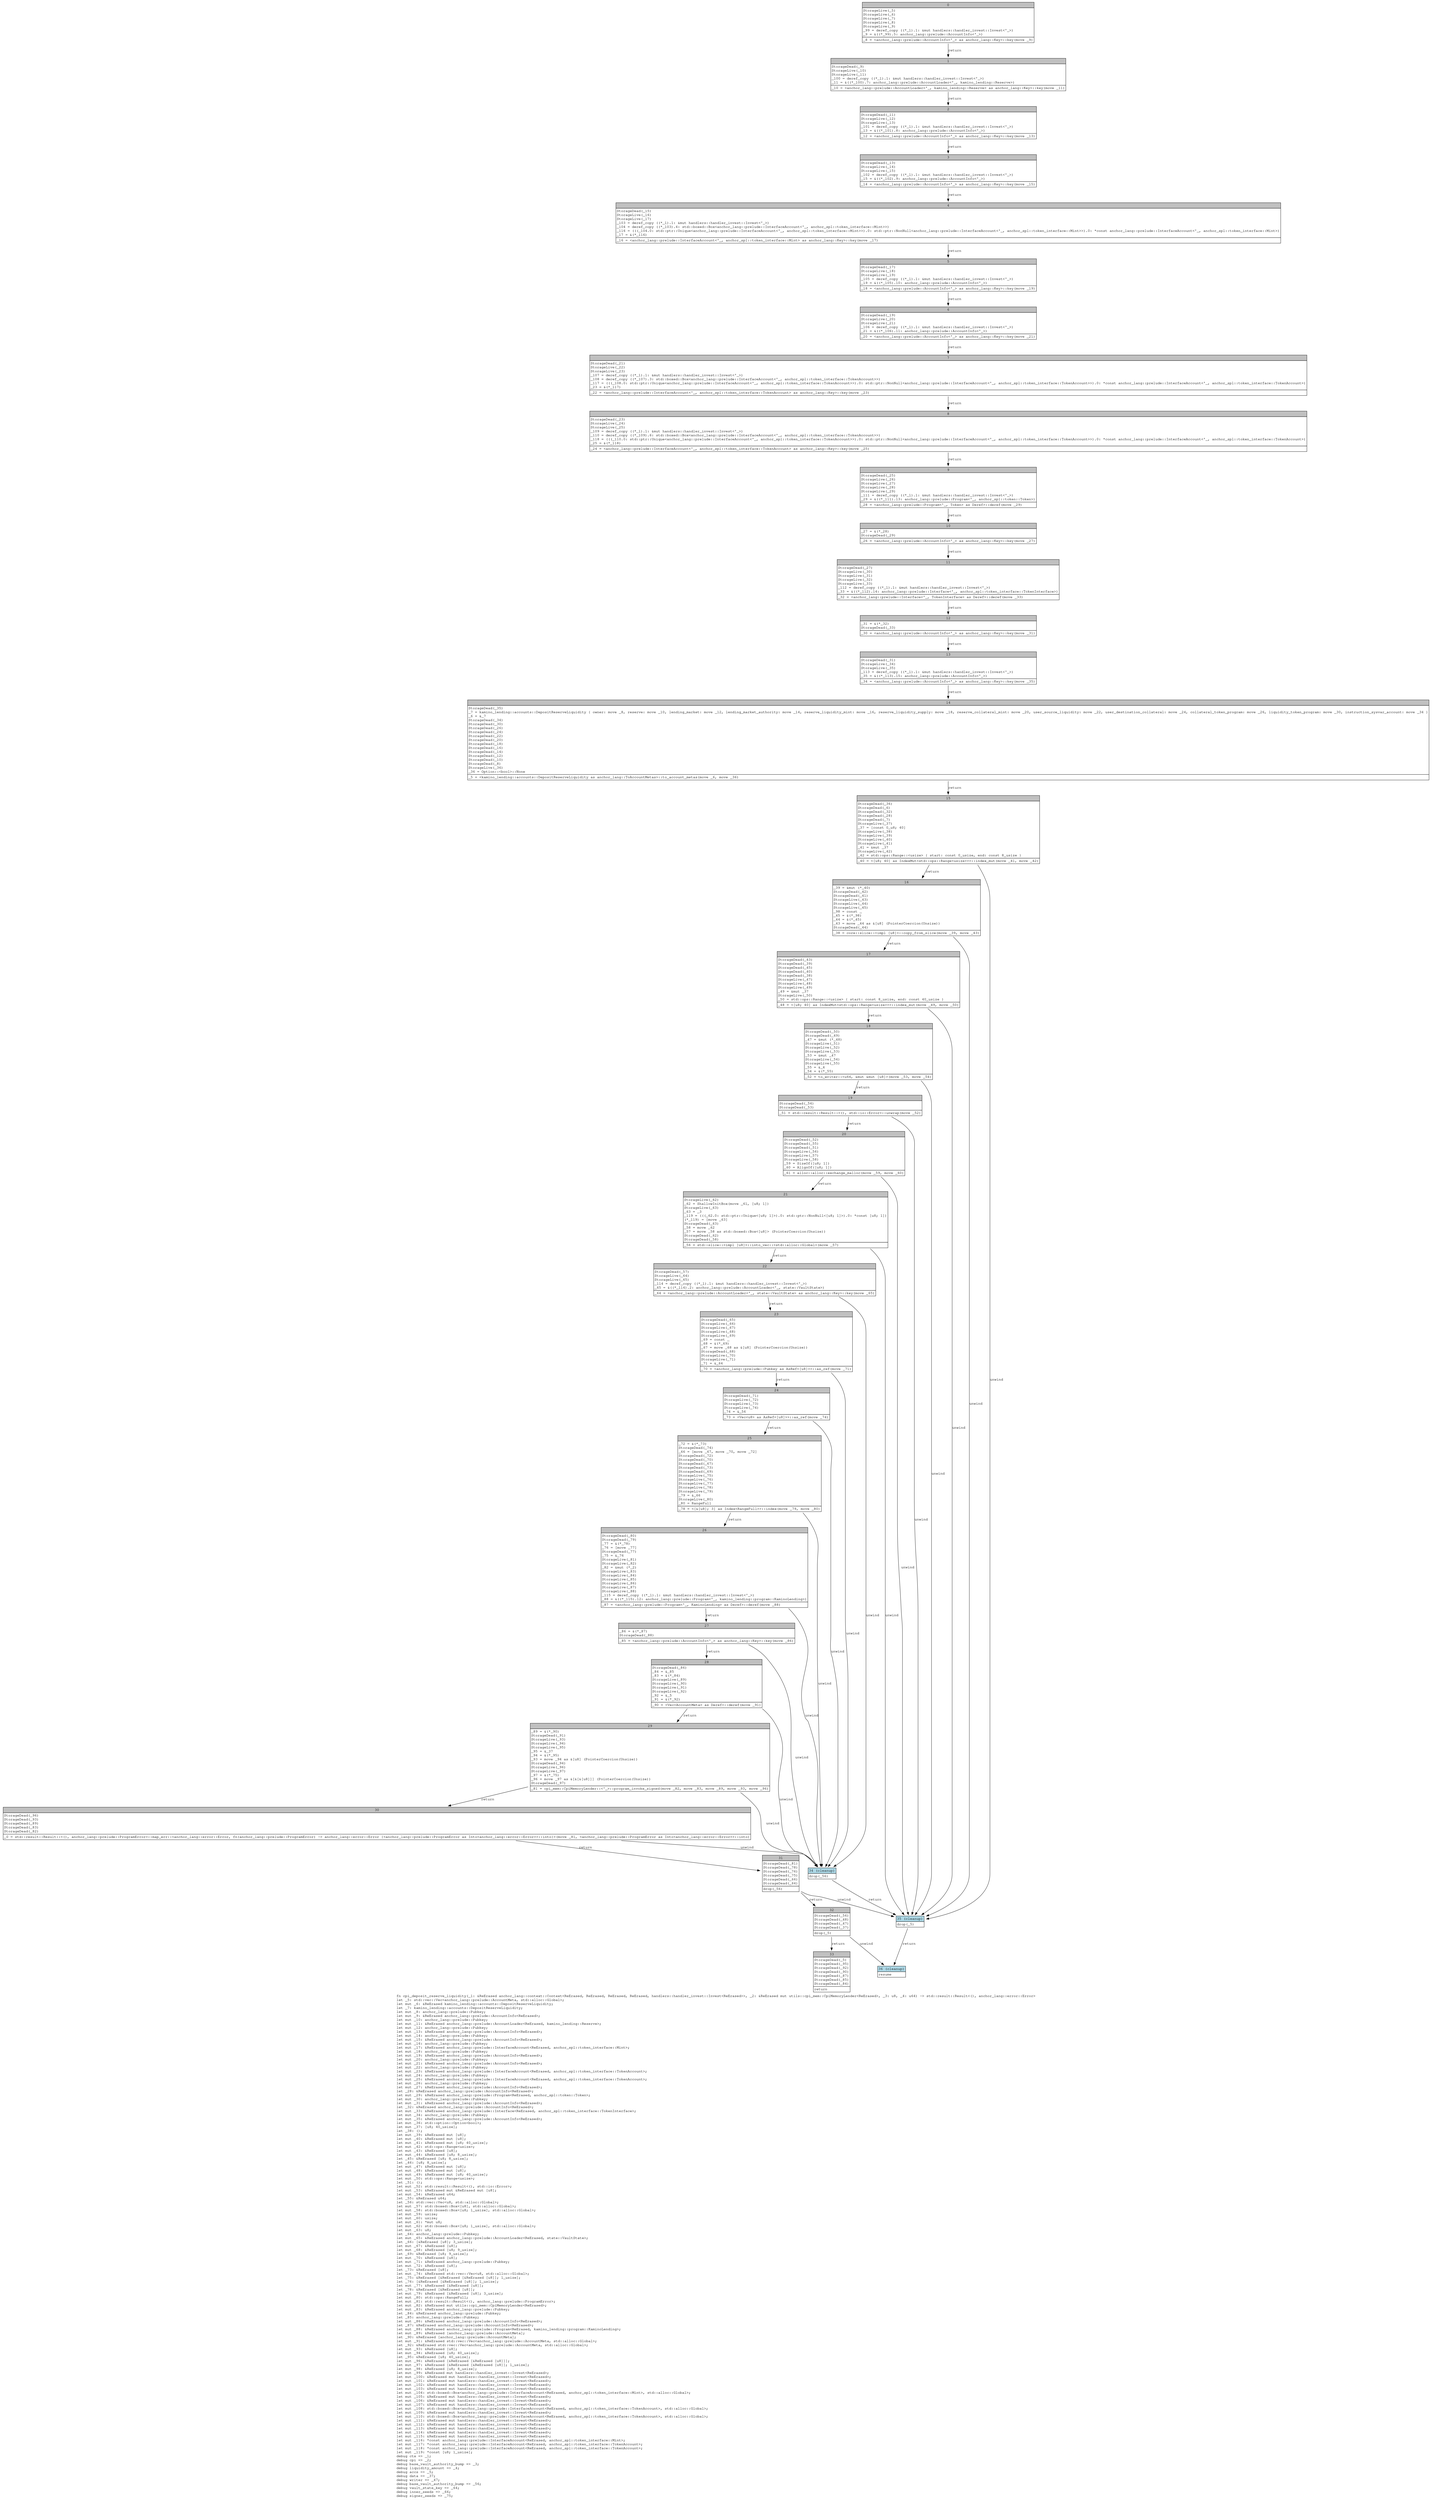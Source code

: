 digraph Mir_0_317 {
    graph [fontname="Courier, monospace"];
    node [fontname="Courier, monospace"];
    edge [fontname="Courier, monospace"];
    label=<fn cpi_deposit_reserve_liquidity(_1: &amp;ReErased anchor_lang::context::Context&lt;ReErased, ReErased, ReErased, ReErased, handlers::handler_invest::Invest&lt;ReErased&gt;&gt;, _2: &amp;ReErased mut utils::cpi_mem::CpiMemoryLender&lt;ReErased&gt;, _3: u8, _4: u64) -&gt; std::result::Result&lt;(), anchor_lang::error::Error&gt;<br align="left"/>let _5: std::vec::Vec&lt;anchor_lang::prelude::AccountMeta, std::alloc::Global&gt;;<br align="left"/>let mut _6: &amp;ReErased kamino_lending::accounts::DepositReserveLiquidity;<br align="left"/>let _7: kamino_lending::accounts::DepositReserveLiquidity;<br align="left"/>let mut _8: anchor_lang::prelude::Pubkey;<br align="left"/>let mut _9: &amp;ReErased anchor_lang::prelude::AccountInfo&lt;ReErased&gt;;<br align="left"/>let mut _10: anchor_lang::prelude::Pubkey;<br align="left"/>let mut _11: &amp;ReErased anchor_lang::prelude::AccountLoader&lt;ReErased, kamino_lending::Reserve&gt;;<br align="left"/>let mut _12: anchor_lang::prelude::Pubkey;<br align="left"/>let mut _13: &amp;ReErased anchor_lang::prelude::AccountInfo&lt;ReErased&gt;;<br align="left"/>let mut _14: anchor_lang::prelude::Pubkey;<br align="left"/>let mut _15: &amp;ReErased anchor_lang::prelude::AccountInfo&lt;ReErased&gt;;<br align="left"/>let mut _16: anchor_lang::prelude::Pubkey;<br align="left"/>let mut _17: &amp;ReErased anchor_lang::prelude::InterfaceAccount&lt;ReErased, anchor_spl::token_interface::Mint&gt;;<br align="left"/>let mut _18: anchor_lang::prelude::Pubkey;<br align="left"/>let mut _19: &amp;ReErased anchor_lang::prelude::AccountInfo&lt;ReErased&gt;;<br align="left"/>let mut _20: anchor_lang::prelude::Pubkey;<br align="left"/>let mut _21: &amp;ReErased anchor_lang::prelude::AccountInfo&lt;ReErased&gt;;<br align="left"/>let mut _22: anchor_lang::prelude::Pubkey;<br align="left"/>let mut _23: &amp;ReErased anchor_lang::prelude::InterfaceAccount&lt;ReErased, anchor_spl::token_interface::TokenAccount&gt;;<br align="left"/>let mut _24: anchor_lang::prelude::Pubkey;<br align="left"/>let mut _25: &amp;ReErased anchor_lang::prelude::InterfaceAccount&lt;ReErased, anchor_spl::token_interface::TokenAccount&gt;;<br align="left"/>let mut _26: anchor_lang::prelude::Pubkey;<br align="left"/>let mut _27: &amp;ReErased anchor_lang::prelude::AccountInfo&lt;ReErased&gt;;<br align="left"/>let _28: &amp;ReErased anchor_lang::prelude::AccountInfo&lt;ReErased&gt;;<br align="left"/>let mut _29: &amp;ReErased anchor_lang::prelude::Program&lt;ReErased, anchor_spl::token::Token&gt;;<br align="left"/>let mut _30: anchor_lang::prelude::Pubkey;<br align="left"/>let mut _31: &amp;ReErased anchor_lang::prelude::AccountInfo&lt;ReErased&gt;;<br align="left"/>let _32: &amp;ReErased anchor_lang::prelude::AccountInfo&lt;ReErased&gt;;<br align="left"/>let mut _33: &amp;ReErased anchor_lang::prelude::Interface&lt;ReErased, anchor_spl::token_interface::TokenInterface&gt;;<br align="left"/>let mut _34: anchor_lang::prelude::Pubkey;<br align="left"/>let mut _35: &amp;ReErased anchor_lang::prelude::AccountInfo&lt;ReErased&gt;;<br align="left"/>let mut _36: std::option::Option&lt;bool&gt;;<br align="left"/>let mut _37: [u8; 40_usize];<br align="left"/>let _38: ();<br align="left"/>let mut _39: &amp;ReErased mut [u8];<br align="left"/>let mut _40: &amp;ReErased mut [u8];<br align="left"/>let mut _41: &amp;ReErased mut [u8; 40_usize];<br align="left"/>let mut _42: std::ops::Range&lt;usize&gt;;<br align="left"/>let mut _43: &amp;ReErased [u8];<br align="left"/>let mut _44: &amp;ReErased [u8; 8_usize];<br align="left"/>let _45: &amp;ReErased [u8; 8_usize];<br align="left"/>let _46: [u8; 8_usize];<br align="left"/>let mut _47: &amp;ReErased mut [u8];<br align="left"/>let mut _48: &amp;ReErased mut [u8];<br align="left"/>let mut _49: &amp;ReErased mut [u8; 40_usize];<br align="left"/>let mut _50: std::ops::Range&lt;usize&gt;;<br align="left"/>let _51: ();<br align="left"/>let mut _52: std::result::Result&lt;(), std::io::Error&gt;;<br align="left"/>let mut _53: &amp;ReErased mut &amp;ReErased mut [u8];<br align="left"/>let mut _54: &amp;ReErased u64;<br align="left"/>let _55: &amp;ReErased u64;<br align="left"/>let _56: std::vec::Vec&lt;u8, std::alloc::Global&gt;;<br align="left"/>let mut _57: std::boxed::Box&lt;[u8], std::alloc::Global&gt;;<br align="left"/>let mut _58: std::boxed::Box&lt;[u8; 1_usize], std::alloc::Global&gt;;<br align="left"/>let mut _59: usize;<br align="left"/>let mut _60: usize;<br align="left"/>let mut _61: *mut u8;<br align="left"/>let mut _62: std::boxed::Box&lt;[u8; 1_usize], std::alloc::Global&gt;;<br align="left"/>let mut _63: u8;<br align="left"/>let _64: anchor_lang::prelude::Pubkey;<br align="left"/>let mut _65: &amp;ReErased anchor_lang::prelude::AccountLoader&lt;ReErased, state::VaultState&gt;;<br align="left"/>let _66: [&amp;ReErased [u8]; 3_usize];<br align="left"/>let mut _67: &amp;ReErased [u8];<br align="left"/>let mut _68: &amp;ReErased [u8; 9_usize];<br align="left"/>let _69: &amp;ReErased [u8; 9_usize];<br align="left"/>let mut _70: &amp;ReErased [u8];<br align="left"/>let mut _71: &amp;ReErased anchor_lang::prelude::Pubkey;<br align="left"/>let mut _72: &amp;ReErased [u8];<br align="left"/>let _73: &amp;ReErased [u8];<br align="left"/>let mut _74: &amp;ReErased std::vec::Vec&lt;u8, std::alloc::Global&gt;;<br align="left"/>let _75: &amp;ReErased [&amp;ReErased [&amp;ReErased [u8]]; 1_usize];<br align="left"/>let _76: [&amp;ReErased [&amp;ReErased [u8]]; 1_usize];<br align="left"/>let mut _77: &amp;ReErased [&amp;ReErased [u8]];<br align="left"/>let _78: &amp;ReErased [&amp;ReErased [u8]];<br align="left"/>let mut _79: &amp;ReErased [&amp;ReErased [u8]; 3_usize];<br align="left"/>let mut _80: std::ops::RangeFull;<br align="left"/>let mut _81: std::result::Result&lt;(), anchor_lang::prelude::ProgramError&gt;;<br align="left"/>let mut _82: &amp;ReErased mut utils::cpi_mem::CpiMemoryLender&lt;ReErased&gt;;<br align="left"/>let mut _83: &amp;ReErased anchor_lang::prelude::Pubkey;<br align="left"/>let _84: &amp;ReErased anchor_lang::prelude::Pubkey;<br align="left"/>let _85: anchor_lang::prelude::Pubkey;<br align="left"/>let mut _86: &amp;ReErased anchor_lang::prelude::AccountInfo&lt;ReErased&gt;;<br align="left"/>let _87: &amp;ReErased anchor_lang::prelude::AccountInfo&lt;ReErased&gt;;<br align="left"/>let mut _88: &amp;ReErased anchor_lang::prelude::Program&lt;ReErased, kamino_lending::program::KaminoLending&gt;;<br align="left"/>let mut _89: &amp;ReErased [anchor_lang::prelude::AccountMeta];<br align="left"/>let _90: &amp;ReErased [anchor_lang::prelude::AccountMeta];<br align="left"/>let mut _91: &amp;ReErased std::vec::Vec&lt;anchor_lang::prelude::AccountMeta, std::alloc::Global&gt;;<br align="left"/>let _92: &amp;ReErased std::vec::Vec&lt;anchor_lang::prelude::AccountMeta, std::alloc::Global&gt;;<br align="left"/>let mut _93: &amp;ReErased [u8];<br align="left"/>let mut _94: &amp;ReErased [u8; 40_usize];<br align="left"/>let _95: &amp;ReErased [u8; 40_usize];<br align="left"/>let mut _96: &amp;ReErased [&amp;ReErased [&amp;ReErased [u8]]];<br align="left"/>let mut _97: &amp;ReErased [&amp;ReErased [&amp;ReErased [u8]]; 1_usize];<br align="left"/>let mut _98: &amp;ReErased [u8; 8_usize];<br align="left"/>let mut _99: &amp;ReErased mut handlers::handler_invest::Invest&lt;ReErased&gt;;<br align="left"/>let mut _100: &amp;ReErased mut handlers::handler_invest::Invest&lt;ReErased&gt;;<br align="left"/>let mut _101: &amp;ReErased mut handlers::handler_invest::Invest&lt;ReErased&gt;;<br align="left"/>let mut _102: &amp;ReErased mut handlers::handler_invest::Invest&lt;ReErased&gt;;<br align="left"/>let mut _103: &amp;ReErased mut handlers::handler_invest::Invest&lt;ReErased&gt;;<br align="left"/>let mut _104: std::boxed::Box&lt;anchor_lang::prelude::InterfaceAccount&lt;ReErased, anchor_spl::token_interface::Mint&gt;, std::alloc::Global&gt;;<br align="left"/>let mut _105: &amp;ReErased mut handlers::handler_invest::Invest&lt;ReErased&gt;;<br align="left"/>let mut _106: &amp;ReErased mut handlers::handler_invest::Invest&lt;ReErased&gt;;<br align="left"/>let mut _107: &amp;ReErased mut handlers::handler_invest::Invest&lt;ReErased&gt;;<br align="left"/>let mut _108: std::boxed::Box&lt;anchor_lang::prelude::InterfaceAccount&lt;ReErased, anchor_spl::token_interface::TokenAccount&gt;, std::alloc::Global&gt;;<br align="left"/>let mut _109: &amp;ReErased mut handlers::handler_invest::Invest&lt;ReErased&gt;;<br align="left"/>let mut _110: std::boxed::Box&lt;anchor_lang::prelude::InterfaceAccount&lt;ReErased, anchor_spl::token_interface::TokenAccount&gt;, std::alloc::Global&gt;;<br align="left"/>let mut _111: &amp;ReErased mut handlers::handler_invest::Invest&lt;ReErased&gt;;<br align="left"/>let mut _112: &amp;ReErased mut handlers::handler_invest::Invest&lt;ReErased&gt;;<br align="left"/>let mut _113: &amp;ReErased mut handlers::handler_invest::Invest&lt;ReErased&gt;;<br align="left"/>let mut _114: &amp;ReErased mut handlers::handler_invest::Invest&lt;ReErased&gt;;<br align="left"/>let mut _115: &amp;ReErased mut handlers::handler_invest::Invest&lt;ReErased&gt;;<br align="left"/>let mut _116: *const anchor_lang::prelude::InterfaceAccount&lt;ReErased, anchor_spl::token_interface::Mint&gt;;<br align="left"/>let mut _117: *const anchor_lang::prelude::InterfaceAccount&lt;ReErased, anchor_spl::token_interface::TokenAccount&gt;;<br align="left"/>let mut _118: *const anchor_lang::prelude::InterfaceAccount&lt;ReErased, anchor_spl::token_interface::TokenAccount&gt;;<br align="left"/>let mut _119: *const [u8; 1_usize];<br align="left"/>debug ctx =&gt; _1;<br align="left"/>debug cpi =&gt; _2;<br align="left"/>debug base_vault_authority_bump =&gt; _3;<br align="left"/>debug liquidity_amount =&gt; _4;<br align="left"/>debug accs =&gt; _5;<br align="left"/>debug data =&gt; _37;<br align="left"/>debug writer =&gt; _47;<br align="left"/>debug base_vault_authority_bump =&gt; _56;<br align="left"/>debug vault_state_key =&gt; _64;<br align="left"/>debug inner_seeds =&gt; _66;<br align="left"/>debug signer_seeds =&gt; _75;<br align="left"/>>;
    bb0__0_317 [shape="none", label=<<table border="0" cellborder="1" cellspacing="0"><tr><td bgcolor="gray" align="center" colspan="1">0</td></tr><tr><td align="left" balign="left">StorageLive(_5)<br/>StorageLive(_6)<br/>StorageLive(_7)<br/>StorageLive(_8)<br/>StorageLive(_9)<br/>_99 = deref_copy ((*_1).1: &amp;mut handlers::handler_invest::Invest&lt;'_&gt;)<br/>_9 = &amp;((*_99).5: anchor_lang::prelude::AccountInfo&lt;'_&gt;)<br/></td></tr><tr><td align="left">_8 = &lt;anchor_lang::prelude::AccountInfo&lt;'_&gt; as anchor_lang::Key&gt;::key(move _9)</td></tr></table>>];
    bb1__0_317 [shape="none", label=<<table border="0" cellborder="1" cellspacing="0"><tr><td bgcolor="gray" align="center" colspan="1">1</td></tr><tr><td align="left" balign="left">StorageDead(_9)<br/>StorageLive(_10)<br/>StorageLive(_11)<br/>_100 = deref_copy ((*_1).1: &amp;mut handlers::handler_invest::Invest&lt;'_&gt;)<br/>_11 = &amp;((*_100).7: anchor_lang::prelude::AccountLoader&lt;'_, kamino_lending::Reserve&gt;)<br/></td></tr><tr><td align="left">_10 = &lt;anchor_lang::prelude::AccountLoader&lt;'_, kamino_lending::Reserve&gt; as anchor_lang::Key&gt;::key(move _11)</td></tr></table>>];
    bb2__0_317 [shape="none", label=<<table border="0" cellborder="1" cellspacing="0"><tr><td bgcolor="gray" align="center" colspan="1">2</td></tr><tr><td align="left" balign="left">StorageDead(_11)<br/>StorageLive(_12)<br/>StorageLive(_13)<br/>_101 = deref_copy ((*_1).1: &amp;mut handlers::handler_invest::Invest&lt;'_&gt;)<br/>_13 = &amp;((*_101).8: anchor_lang::prelude::AccountInfo&lt;'_&gt;)<br/></td></tr><tr><td align="left">_12 = &lt;anchor_lang::prelude::AccountInfo&lt;'_&gt; as anchor_lang::Key&gt;::key(move _13)</td></tr></table>>];
    bb3__0_317 [shape="none", label=<<table border="0" cellborder="1" cellspacing="0"><tr><td bgcolor="gray" align="center" colspan="1">3</td></tr><tr><td align="left" balign="left">StorageDead(_13)<br/>StorageLive(_14)<br/>StorageLive(_15)<br/>_102 = deref_copy ((*_1).1: &amp;mut handlers::handler_invest::Invest&lt;'_&gt;)<br/>_15 = &amp;((*_102).9: anchor_lang::prelude::AccountInfo&lt;'_&gt;)<br/></td></tr><tr><td align="left">_14 = &lt;anchor_lang::prelude::AccountInfo&lt;'_&gt; as anchor_lang::Key&gt;::key(move _15)</td></tr></table>>];
    bb4__0_317 [shape="none", label=<<table border="0" cellborder="1" cellspacing="0"><tr><td bgcolor="gray" align="center" colspan="1">4</td></tr><tr><td align="left" balign="left">StorageDead(_15)<br/>StorageLive(_16)<br/>StorageLive(_17)<br/>_103 = deref_copy ((*_1).1: &amp;mut handlers::handler_invest::Invest&lt;'_&gt;)<br/>_104 = deref_copy ((*_103).4: std::boxed::Box&lt;anchor_lang::prelude::InterfaceAccount&lt;'_, anchor_spl::token_interface::Mint&gt;&gt;)<br/>_116 = (((_104.0: std::ptr::Unique&lt;anchor_lang::prelude::InterfaceAccount&lt;'_, anchor_spl::token_interface::Mint&gt;&gt;).0: std::ptr::NonNull&lt;anchor_lang::prelude::InterfaceAccount&lt;'_, anchor_spl::token_interface::Mint&gt;&gt;).0: *const anchor_lang::prelude::InterfaceAccount&lt;'_, anchor_spl::token_interface::Mint&gt;)<br/>_17 = &amp;(*_116)<br/></td></tr><tr><td align="left">_16 = &lt;anchor_lang::prelude::InterfaceAccount&lt;'_, anchor_spl::token_interface::Mint&gt; as anchor_lang::Key&gt;::key(move _17)</td></tr></table>>];
    bb5__0_317 [shape="none", label=<<table border="0" cellborder="1" cellspacing="0"><tr><td bgcolor="gray" align="center" colspan="1">5</td></tr><tr><td align="left" balign="left">StorageDead(_17)<br/>StorageLive(_18)<br/>StorageLive(_19)<br/>_105 = deref_copy ((*_1).1: &amp;mut handlers::handler_invest::Invest&lt;'_&gt;)<br/>_19 = &amp;((*_105).10: anchor_lang::prelude::AccountInfo&lt;'_&gt;)<br/></td></tr><tr><td align="left">_18 = &lt;anchor_lang::prelude::AccountInfo&lt;'_&gt; as anchor_lang::Key&gt;::key(move _19)</td></tr></table>>];
    bb6__0_317 [shape="none", label=<<table border="0" cellborder="1" cellspacing="0"><tr><td bgcolor="gray" align="center" colspan="1">6</td></tr><tr><td align="left" balign="left">StorageDead(_19)<br/>StorageLive(_20)<br/>StorageLive(_21)<br/>_106 = deref_copy ((*_1).1: &amp;mut handlers::handler_invest::Invest&lt;'_&gt;)<br/>_21 = &amp;((*_106).11: anchor_lang::prelude::AccountInfo&lt;'_&gt;)<br/></td></tr><tr><td align="left">_20 = &lt;anchor_lang::prelude::AccountInfo&lt;'_&gt; as anchor_lang::Key&gt;::key(move _21)</td></tr></table>>];
    bb7__0_317 [shape="none", label=<<table border="0" cellborder="1" cellspacing="0"><tr><td bgcolor="gray" align="center" colspan="1">7</td></tr><tr><td align="left" balign="left">StorageDead(_21)<br/>StorageLive(_22)<br/>StorageLive(_23)<br/>_107 = deref_copy ((*_1).1: &amp;mut handlers::handler_invest::Invest&lt;'_&gt;)<br/>_108 = deref_copy ((*_107).3: std::boxed::Box&lt;anchor_lang::prelude::InterfaceAccount&lt;'_, anchor_spl::token_interface::TokenAccount&gt;&gt;)<br/>_117 = (((_108.0: std::ptr::Unique&lt;anchor_lang::prelude::InterfaceAccount&lt;'_, anchor_spl::token_interface::TokenAccount&gt;&gt;).0: std::ptr::NonNull&lt;anchor_lang::prelude::InterfaceAccount&lt;'_, anchor_spl::token_interface::TokenAccount&gt;&gt;).0: *const anchor_lang::prelude::InterfaceAccount&lt;'_, anchor_spl::token_interface::TokenAccount&gt;)<br/>_23 = &amp;(*_117)<br/></td></tr><tr><td align="left">_22 = &lt;anchor_lang::prelude::InterfaceAccount&lt;'_, anchor_spl::token_interface::TokenAccount&gt; as anchor_lang::Key&gt;::key(move _23)</td></tr></table>>];
    bb8__0_317 [shape="none", label=<<table border="0" cellborder="1" cellspacing="0"><tr><td bgcolor="gray" align="center" colspan="1">8</td></tr><tr><td align="left" balign="left">StorageDead(_23)<br/>StorageLive(_24)<br/>StorageLive(_25)<br/>_109 = deref_copy ((*_1).1: &amp;mut handlers::handler_invest::Invest&lt;'_&gt;)<br/>_110 = deref_copy ((*_109).6: std::boxed::Box&lt;anchor_lang::prelude::InterfaceAccount&lt;'_, anchor_spl::token_interface::TokenAccount&gt;&gt;)<br/>_118 = (((_110.0: std::ptr::Unique&lt;anchor_lang::prelude::InterfaceAccount&lt;'_, anchor_spl::token_interface::TokenAccount&gt;&gt;).0: std::ptr::NonNull&lt;anchor_lang::prelude::InterfaceAccount&lt;'_, anchor_spl::token_interface::TokenAccount&gt;&gt;).0: *const anchor_lang::prelude::InterfaceAccount&lt;'_, anchor_spl::token_interface::TokenAccount&gt;)<br/>_25 = &amp;(*_118)<br/></td></tr><tr><td align="left">_24 = &lt;anchor_lang::prelude::InterfaceAccount&lt;'_, anchor_spl::token_interface::TokenAccount&gt; as anchor_lang::Key&gt;::key(move _25)</td></tr></table>>];
    bb9__0_317 [shape="none", label=<<table border="0" cellborder="1" cellspacing="0"><tr><td bgcolor="gray" align="center" colspan="1">9</td></tr><tr><td align="left" balign="left">StorageDead(_25)<br/>StorageLive(_26)<br/>StorageLive(_27)<br/>StorageLive(_28)<br/>StorageLive(_29)<br/>_111 = deref_copy ((*_1).1: &amp;mut handlers::handler_invest::Invest&lt;'_&gt;)<br/>_29 = &amp;((*_111).13: anchor_lang::prelude::Program&lt;'_, anchor_spl::token::Token&gt;)<br/></td></tr><tr><td align="left">_28 = &lt;anchor_lang::prelude::Program&lt;'_, Token&gt; as Deref&gt;::deref(move _29)</td></tr></table>>];
    bb10__0_317 [shape="none", label=<<table border="0" cellborder="1" cellspacing="0"><tr><td bgcolor="gray" align="center" colspan="1">10</td></tr><tr><td align="left" balign="left">_27 = &amp;(*_28)<br/>StorageDead(_29)<br/></td></tr><tr><td align="left">_26 = &lt;anchor_lang::prelude::AccountInfo&lt;'_&gt; as anchor_lang::Key&gt;::key(move _27)</td></tr></table>>];
    bb11__0_317 [shape="none", label=<<table border="0" cellborder="1" cellspacing="0"><tr><td bgcolor="gray" align="center" colspan="1">11</td></tr><tr><td align="left" balign="left">StorageDead(_27)<br/>StorageLive(_30)<br/>StorageLive(_31)<br/>StorageLive(_32)<br/>StorageLive(_33)<br/>_112 = deref_copy ((*_1).1: &amp;mut handlers::handler_invest::Invest&lt;'_&gt;)<br/>_33 = &amp;((*_112).14: anchor_lang::prelude::Interface&lt;'_, anchor_spl::token_interface::TokenInterface&gt;)<br/></td></tr><tr><td align="left">_32 = &lt;anchor_lang::prelude::Interface&lt;'_, TokenInterface&gt; as Deref&gt;::deref(move _33)</td></tr></table>>];
    bb12__0_317 [shape="none", label=<<table border="0" cellborder="1" cellspacing="0"><tr><td bgcolor="gray" align="center" colspan="1">12</td></tr><tr><td align="left" balign="left">_31 = &amp;(*_32)<br/>StorageDead(_33)<br/></td></tr><tr><td align="left">_30 = &lt;anchor_lang::prelude::AccountInfo&lt;'_&gt; as anchor_lang::Key&gt;::key(move _31)</td></tr></table>>];
    bb13__0_317 [shape="none", label=<<table border="0" cellborder="1" cellspacing="0"><tr><td bgcolor="gray" align="center" colspan="1">13</td></tr><tr><td align="left" balign="left">StorageDead(_31)<br/>StorageLive(_34)<br/>StorageLive(_35)<br/>_113 = deref_copy ((*_1).1: &amp;mut handlers::handler_invest::Invest&lt;'_&gt;)<br/>_35 = &amp;((*_113).15: anchor_lang::prelude::AccountInfo&lt;'_&gt;)<br/></td></tr><tr><td align="left">_34 = &lt;anchor_lang::prelude::AccountInfo&lt;'_&gt; as anchor_lang::Key&gt;::key(move _35)</td></tr></table>>];
    bb14__0_317 [shape="none", label=<<table border="0" cellborder="1" cellspacing="0"><tr><td bgcolor="gray" align="center" colspan="1">14</td></tr><tr><td align="left" balign="left">StorageDead(_35)<br/>_7 = kamino_lending::accounts::DepositReserveLiquidity { owner: move _8, reserve: move _10, lending_market: move _12, lending_market_authority: move _14, reserve_liquidity_mint: move _16, reserve_liquidity_supply: move _18, reserve_collateral_mint: move _20, user_source_liquidity: move _22, user_destination_collateral: move _24, collateral_token_program: move _26, liquidity_token_program: move _30, instruction_sysvar_account: move _34 }<br/>_6 = &amp;_7<br/>StorageDead(_34)<br/>StorageDead(_30)<br/>StorageDead(_26)<br/>StorageDead(_24)<br/>StorageDead(_22)<br/>StorageDead(_20)<br/>StorageDead(_18)<br/>StorageDead(_16)<br/>StorageDead(_14)<br/>StorageDead(_12)<br/>StorageDead(_10)<br/>StorageDead(_8)<br/>StorageLive(_36)<br/>_36 = Option::&lt;bool&gt;::None<br/></td></tr><tr><td align="left">_5 = &lt;kamino_lending::accounts::DepositReserveLiquidity as anchor_lang::ToAccountMetas&gt;::to_account_metas(move _6, move _36)</td></tr></table>>];
    bb15__0_317 [shape="none", label=<<table border="0" cellborder="1" cellspacing="0"><tr><td bgcolor="gray" align="center" colspan="1">15</td></tr><tr><td align="left" balign="left">StorageDead(_36)<br/>StorageDead(_6)<br/>StorageDead(_32)<br/>StorageDead(_28)<br/>StorageDead(_7)<br/>StorageLive(_37)<br/>_37 = [const 0_u8; 40]<br/>StorageLive(_38)<br/>StorageLive(_39)<br/>StorageLive(_40)<br/>StorageLive(_41)<br/>_41 = &amp;mut _37<br/>StorageLive(_42)<br/>_42 = std::ops::Range::&lt;usize&gt; { start: const 0_usize, end: const 8_usize }<br/></td></tr><tr><td align="left">_40 = &lt;[u8; 40] as IndexMut&lt;std::ops::Range&lt;usize&gt;&gt;&gt;::index_mut(move _41, move _42)</td></tr></table>>];
    bb16__0_317 [shape="none", label=<<table border="0" cellborder="1" cellspacing="0"><tr><td bgcolor="gray" align="center" colspan="1">16</td></tr><tr><td align="left" balign="left">_39 = &amp;mut (*_40)<br/>StorageDead(_42)<br/>StorageDead(_41)<br/>StorageLive(_43)<br/>StorageLive(_44)<br/>StorageLive(_45)<br/>_98 = const _<br/>_45 = &amp;(*_98)<br/>_44 = &amp;(*_45)<br/>_43 = move _44 as &amp;[u8] (PointerCoercion(Unsize))<br/>StorageDead(_44)<br/></td></tr><tr><td align="left">_38 = core::slice::&lt;impl [u8]&gt;::copy_from_slice(move _39, move _43)</td></tr></table>>];
    bb17__0_317 [shape="none", label=<<table border="0" cellborder="1" cellspacing="0"><tr><td bgcolor="gray" align="center" colspan="1">17</td></tr><tr><td align="left" balign="left">StorageDead(_43)<br/>StorageDead(_39)<br/>StorageDead(_45)<br/>StorageDead(_40)<br/>StorageDead(_38)<br/>StorageLive(_47)<br/>StorageLive(_48)<br/>StorageLive(_49)<br/>_49 = &amp;mut _37<br/>StorageLive(_50)<br/>_50 = std::ops::Range::&lt;usize&gt; { start: const 8_usize, end: const 40_usize }<br/></td></tr><tr><td align="left">_48 = &lt;[u8; 40] as IndexMut&lt;std::ops::Range&lt;usize&gt;&gt;&gt;::index_mut(move _49, move _50)</td></tr></table>>];
    bb18__0_317 [shape="none", label=<<table border="0" cellborder="1" cellspacing="0"><tr><td bgcolor="gray" align="center" colspan="1">18</td></tr><tr><td align="left" balign="left">StorageDead(_50)<br/>StorageDead(_49)<br/>_47 = &amp;mut (*_48)<br/>StorageLive(_51)<br/>StorageLive(_52)<br/>StorageLive(_53)<br/>_53 = &amp;mut _47<br/>StorageLive(_54)<br/>StorageLive(_55)<br/>_55 = &amp;_4<br/>_54 = &amp;(*_55)<br/></td></tr><tr><td align="left">_52 = to_writer::&lt;u64, &amp;mut &amp;mut [u8]&gt;(move _53, move _54)</td></tr></table>>];
    bb19__0_317 [shape="none", label=<<table border="0" cellborder="1" cellspacing="0"><tr><td bgcolor="gray" align="center" colspan="1">19</td></tr><tr><td align="left" balign="left">StorageDead(_54)<br/>StorageDead(_53)<br/></td></tr><tr><td align="left">_51 = std::result::Result::&lt;(), std::io::Error&gt;::unwrap(move _52)</td></tr></table>>];
    bb20__0_317 [shape="none", label=<<table border="0" cellborder="1" cellspacing="0"><tr><td bgcolor="gray" align="center" colspan="1">20</td></tr><tr><td align="left" balign="left">StorageDead(_52)<br/>StorageDead(_55)<br/>StorageDead(_51)<br/>StorageLive(_56)<br/>StorageLive(_57)<br/>StorageLive(_58)<br/>_59 = SizeOf([u8; 1])<br/>_60 = AlignOf([u8; 1])<br/></td></tr><tr><td align="left">_61 = alloc::alloc::exchange_malloc(move _59, move _60)</td></tr></table>>];
    bb21__0_317 [shape="none", label=<<table border="0" cellborder="1" cellspacing="0"><tr><td bgcolor="gray" align="center" colspan="1">21</td></tr><tr><td align="left" balign="left">StorageLive(_62)<br/>_62 = ShallowInitBox(move _61, [u8; 1])<br/>StorageLive(_63)<br/>_63 = _3<br/>_119 = (((_62.0: std::ptr::Unique&lt;[u8; 1]&gt;).0: std::ptr::NonNull&lt;[u8; 1]&gt;).0: *const [u8; 1])<br/>(*_119) = [move _63]<br/>StorageDead(_63)<br/>_58 = move _62<br/>_57 = move _58 as std::boxed::Box&lt;[u8]&gt; (PointerCoercion(Unsize))<br/>StorageDead(_62)<br/>StorageDead(_58)<br/></td></tr><tr><td align="left">_56 = std::slice::&lt;impl [u8]&gt;::into_vec::&lt;std::alloc::Global&gt;(move _57)</td></tr></table>>];
    bb22__0_317 [shape="none", label=<<table border="0" cellborder="1" cellspacing="0"><tr><td bgcolor="gray" align="center" colspan="1">22</td></tr><tr><td align="left" balign="left">StorageDead(_57)<br/>StorageLive(_64)<br/>StorageLive(_65)<br/>_114 = deref_copy ((*_1).1: &amp;mut handlers::handler_invest::Invest&lt;'_&gt;)<br/>_65 = &amp;((*_114).2: anchor_lang::prelude::AccountLoader&lt;'_, state::VaultState&gt;)<br/></td></tr><tr><td align="left">_64 = &lt;anchor_lang::prelude::AccountLoader&lt;'_, state::VaultState&gt; as anchor_lang::Key&gt;::key(move _65)</td></tr></table>>];
    bb23__0_317 [shape="none", label=<<table border="0" cellborder="1" cellspacing="0"><tr><td bgcolor="gray" align="center" colspan="1">23</td></tr><tr><td align="left" balign="left">StorageDead(_65)<br/>StorageLive(_66)<br/>StorageLive(_67)<br/>StorageLive(_68)<br/>StorageLive(_69)<br/>_69 = const _<br/>_68 = &amp;(*_69)<br/>_67 = move _68 as &amp;[u8] (PointerCoercion(Unsize))<br/>StorageDead(_68)<br/>StorageLive(_70)<br/>StorageLive(_71)<br/>_71 = &amp;_64<br/></td></tr><tr><td align="left">_70 = &lt;anchor_lang::prelude::Pubkey as AsRef&lt;[u8]&gt;&gt;::as_ref(move _71)</td></tr></table>>];
    bb24__0_317 [shape="none", label=<<table border="0" cellborder="1" cellspacing="0"><tr><td bgcolor="gray" align="center" colspan="1">24</td></tr><tr><td align="left" balign="left">StorageDead(_71)<br/>StorageLive(_72)<br/>StorageLive(_73)<br/>StorageLive(_74)<br/>_74 = &amp;_56<br/></td></tr><tr><td align="left">_73 = &lt;Vec&lt;u8&gt; as AsRef&lt;[u8]&gt;&gt;::as_ref(move _74)</td></tr></table>>];
    bb25__0_317 [shape="none", label=<<table border="0" cellborder="1" cellspacing="0"><tr><td bgcolor="gray" align="center" colspan="1">25</td></tr><tr><td align="left" balign="left">_72 = &amp;(*_73)<br/>StorageDead(_74)<br/>_66 = [move _67, move _70, move _72]<br/>StorageDead(_72)<br/>StorageDead(_70)<br/>StorageDead(_67)<br/>StorageDead(_73)<br/>StorageDead(_69)<br/>StorageLive(_75)<br/>StorageLive(_76)<br/>StorageLive(_77)<br/>StorageLive(_78)<br/>StorageLive(_79)<br/>_79 = &amp;_66<br/>StorageLive(_80)<br/>_80 = RangeFull<br/></td></tr><tr><td align="left">_78 = &lt;[&amp;[u8]; 3] as Index&lt;RangeFull&gt;&gt;::index(move _79, move _80)</td></tr></table>>];
    bb26__0_317 [shape="none", label=<<table border="0" cellborder="1" cellspacing="0"><tr><td bgcolor="gray" align="center" colspan="1">26</td></tr><tr><td align="left" balign="left">StorageDead(_80)<br/>StorageDead(_79)<br/>_77 = &amp;(*_78)<br/>_76 = [move _77]<br/>StorageDead(_77)<br/>_75 = &amp;_76<br/>StorageLive(_81)<br/>StorageLive(_82)<br/>_82 = &amp;mut (*_2)<br/>StorageLive(_83)<br/>StorageLive(_84)<br/>StorageLive(_85)<br/>StorageLive(_86)<br/>StorageLive(_87)<br/>StorageLive(_88)<br/>_115 = deref_copy ((*_1).1: &amp;mut handlers::handler_invest::Invest&lt;'_&gt;)<br/>_88 = &amp;((*_115).12: anchor_lang::prelude::Program&lt;'_, kamino_lending::program::KaminoLending&gt;)<br/></td></tr><tr><td align="left">_87 = &lt;anchor_lang::prelude::Program&lt;'_, KaminoLending&gt; as Deref&gt;::deref(move _88)</td></tr></table>>];
    bb27__0_317 [shape="none", label=<<table border="0" cellborder="1" cellspacing="0"><tr><td bgcolor="gray" align="center" colspan="1">27</td></tr><tr><td align="left" balign="left">_86 = &amp;(*_87)<br/>StorageDead(_88)<br/></td></tr><tr><td align="left">_85 = &lt;anchor_lang::prelude::AccountInfo&lt;'_&gt; as anchor_lang::Key&gt;::key(move _86)</td></tr></table>>];
    bb28__0_317 [shape="none", label=<<table border="0" cellborder="1" cellspacing="0"><tr><td bgcolor="gray" align="center" colspan="1">28</td></tr><tr><td align="left" balign="left">StorageDead(_86)<br/>_84 = &amp;_85<br/>_83 = &amp;(*_84)<br/>StorageLive(_89)<br/>StorageLive(_90)<br/>StorageLive(_91)<br/>StorageLive(_92)<br/>_92 = &amp;_5<br/>_91 = &amp;(*_92)<br/></td></tr><tr><td align="left">_90 = &lt;Vec&lt;AccountMeta&gt; as Deref&gt;::deref(move _91)</td></tr></table>>];
    bb29__0_317 [shape="none", label=<<table border="0" cellborder="1" cellspacing="0"><tr><td bgcolor="gray" align="center" colspan="1">29</td></tr><tr><td align="left" balign="left">_89 = &amp;(*_90)<br/>StorageDead(_91)<br/>StorageLive(_93)<br/>StorageLive(_94)<br/>StorageLive(_95)<br/>_95 = &amp;_37<br/>_94 = &amp;(*_95)<br/>_93 = move _94 as &amp;[u8] (PointerCoercion(Unsize))<br/>StorageDead(_94)<br/>StorageLive(_96)<br/>StorageLive(_97)<br/>_97 = &amp;(*_75)<br/>_96 = move _97 as &amp;[&amp;[&amp;[u8]]] (PointerCoercion(Unsize))<br/>StorageDead(_97)<br/></td></tr><tr><td align="left">_81 = cpi_mem::CpiMemoryLender::&lt;'_&gt;::program_invoke_signed(move _82, move _83, move _89, move _93, move _96)</td></tr></table>>];
    bb30__0_317 [shape="none", label=<<table border="0" cellborder="1" cellspacing="0"><tr><td bgcolor="gray" align="center" colspan="1">30</td></tr><tr><td align="left" balign="left">StorageDead(_96)<br/>StorageDead(_93)<br/>StorageDead(_89)<br/>StorageDead(_83)<br/>StorageDead(_82)<br/></td></tr><tr><td align="left">_0 = std::result::Result::&lt;(), anchor_lang::prelude::ProgramError&gt;::map_err::&lt;anchor_lang::error::Error, fn(anchor_lang::prelude::ProgramError) -&gt; anchor_lang::error::Error {&lt;anchor_lang::prelude::ProgramError as Into&lt;anchor_lang::error::Error&gt;&gt;::into}&gt;(move _81, &lt;anchor_lang::prelude::ProgramError as Into&lt;anchor_lang::error::Error&gt;&gt;::into)</td></tr></table>>];
    bb31__0_317 [shape="none", label=<<table border="0" cellborder="1" cellspacing="0"><tr><td bgcolor="gray" align="center" colspan="1">31</td></tr><tr><td align="left" balign="left">StorageDead(_81)<br/>StorageDead(_78)<br/>StorageDead(_76)<br/>StorageDead(_75)<br/>StorageDead(_66)<br/>StorageDead(_64)<br/></td></tr><tr><td align="left">drop(_56)</td></tr></table>>];
    bb32__0_317 [shape="none", label=<<table border="0" cellborder="1" cellspacing="0"><tr><td bgcolor="gray" align="center" colspan="1">32</td></tr><tr><td align="left" balign="left">StorageDead(_56)<br/>StorageDead(_48)<br/>StorageDead(_47)<br/>StorageDead(_37)<br/></td></tr><tr><td align="left">drop(_5)</td></tr></table>>];
    bb33__0_317 [shape="none", label=<<table border="0" cellborder="1" cellspacing="0"><tr><td bgcolor="gray" align="center" colspan="1">33</td></tr><tr><td align="left" balign="left">StorageDead(_5)<br/>StorageDead(_95)<br/>StorageDead(_92)<br/>StorageDead(_90)<br/>StorageDead(_87)<br/>StorageDead(_85)<br/>StorageDead(_84)<br/></td></tr><tr><td align="left">return</td></tr></table>>];
    bb34__0_317 [shape="none", label=<<table border="0" cellborder="1" cellspacing="0"><tr><td bgcolor="lightblue" align="center" colspan="1">34 (cleanup)</td></tr><tr><td align="left">drop(_56)</td></tr></table>>];
    bb35__0_317 [shape="none", label=<<table border="0" cellborder="1" cellspacing="0"><tr><td bgcolor="lightblue" align="center" colspan="1">35 (cleanup)</td></tr><tr><td align="left">drop(_5)</td></tr></table>>];
    bb36__0_317 [shape="none", label=<<table border="0" cellborder="1" cellspacing="0"><tr><td bgcolor="lightblue" align="center" colspan="1">36 (cleanup)</td></tr><tr><td align="left">resume</td></tr></table>>];
    bb0__0_317 -> bb1__0_317 [label="return"];
    bb1__0_317 -> bb2__0_317 [label="return"];
    bb2__0_317 -> bb3__0_317 [label="return"];
    bb3__0_317 -> bb4__0_317 [label="return"];
    bb4__0_317 -> bb5__0_317 [label="return"];
    bb5__0_317 -> bb6__0_317 [label="return"];
    bb6__0_317 -> bb7__0_317 [label="return"];
    bb7__0_317 -> bb8__0_317 [label="return"];
    bb8__0_317 -> bb9__0_317 [label="return"];
    bb9__0_317 -> bb10__0_317 [label="return"];
    bb10__0_317 -> bb11__0_317 [label="return"];
    bb11__0_317 -> bb12__0_317 [label="return"];
    bb12__0_317 -> bb13__0_317 [label="return"];
    bb13__0_317 -> bb14__0_317 [label="return"];
    bb14__0_317 -> bb15__0_317 [label="return"];
    bb15__0_317 -> bb16__0_317 [label="return"];
    bb15__0_317 -> bb35__0_317 [label="unwind"];
    bb16__0_317 -> bb17__0_317 [label="return"];
    bb16__0_317 -> bb35__0_317 [label="unwind"];
    bb17__0_317 -> bb18__0_317 [label="return"];
    bb17__0_317 -> bb35__0_317 [label="unwind"];
    bb18__0_317 -> bb19__0_317 [label="return"];
    bb18__0_317 -> bb35__0_317 [label="unwind"];
    bb19__0_317 -> bb20__0_317 [label="return"];
    bb19__0_317 -> bb35__0_317 [label="unwind"];
    bb20__0_317 -> bb21__0_317 [label="return"];
    bb20__0_317 -> bb35__0_317 [label="unwind"];
    bb21__0_317 -> bb22__0_317 [label="return"];
    bb21__0_317 -> bb35__0_317 [label="unwind"];
    bb22__0_317 -> bb23__0_317 [label="return"];
    bb22__0_317 -> bb34__0_317 [label="unwind"];
    bb23__0_317 -> bb24__0_317 [label="return"];
    bb23__0_317 -> bb34__0_317 [label="unwind"];
    bb24__0_317 -> bb25__0_317 [label="return"];
    bb24__0_317 -> bb34__0_317 [label="unwind"];
    bb25__0_317 -> bb26__0_317 [label="return"];
    bb25__0_317 -> bb34__0_317 [label="unwind"];
    bb26__0_317 -> bb27__0_317 [label="return"];
    bb26__0_317 -> bb34__0_317 [label="unwind"];
    bb27__0_317 -> bb28__0_317 [label="return"];
    bb27__0_317 -> bb34__0_317 [label="unwind"];
    bb28__0_317 -> bb29__0_317 [label="return"];
    bb28__0_317 -> bb34__0_317 [label="unwind"];
    bb29__0_317 -> bb30__0_317 [label="return"];
    bb29__0_317 -> bb34__0_317 [label="unwind"];
    bb30__0_317 -> bb31__0_317 [label="return"];
    bb30__0_317 -> bb34__0_317 [label="unwind"];
    bb31__0_317 -> bb32__0_317 [label="return"];
    bb31__0_317 -> bb35__0_317 [label="unwind"];
    bb32__0_317 -> bb33__0_317 [label="return"];
    bb32__0_317 -> bb36__0_317 [label="unwind"];
    bb34__0_317 -> bb35__0_317 [label="return"];
    bb35__0_317 -> bb36__0_317 [label="return"];
}
